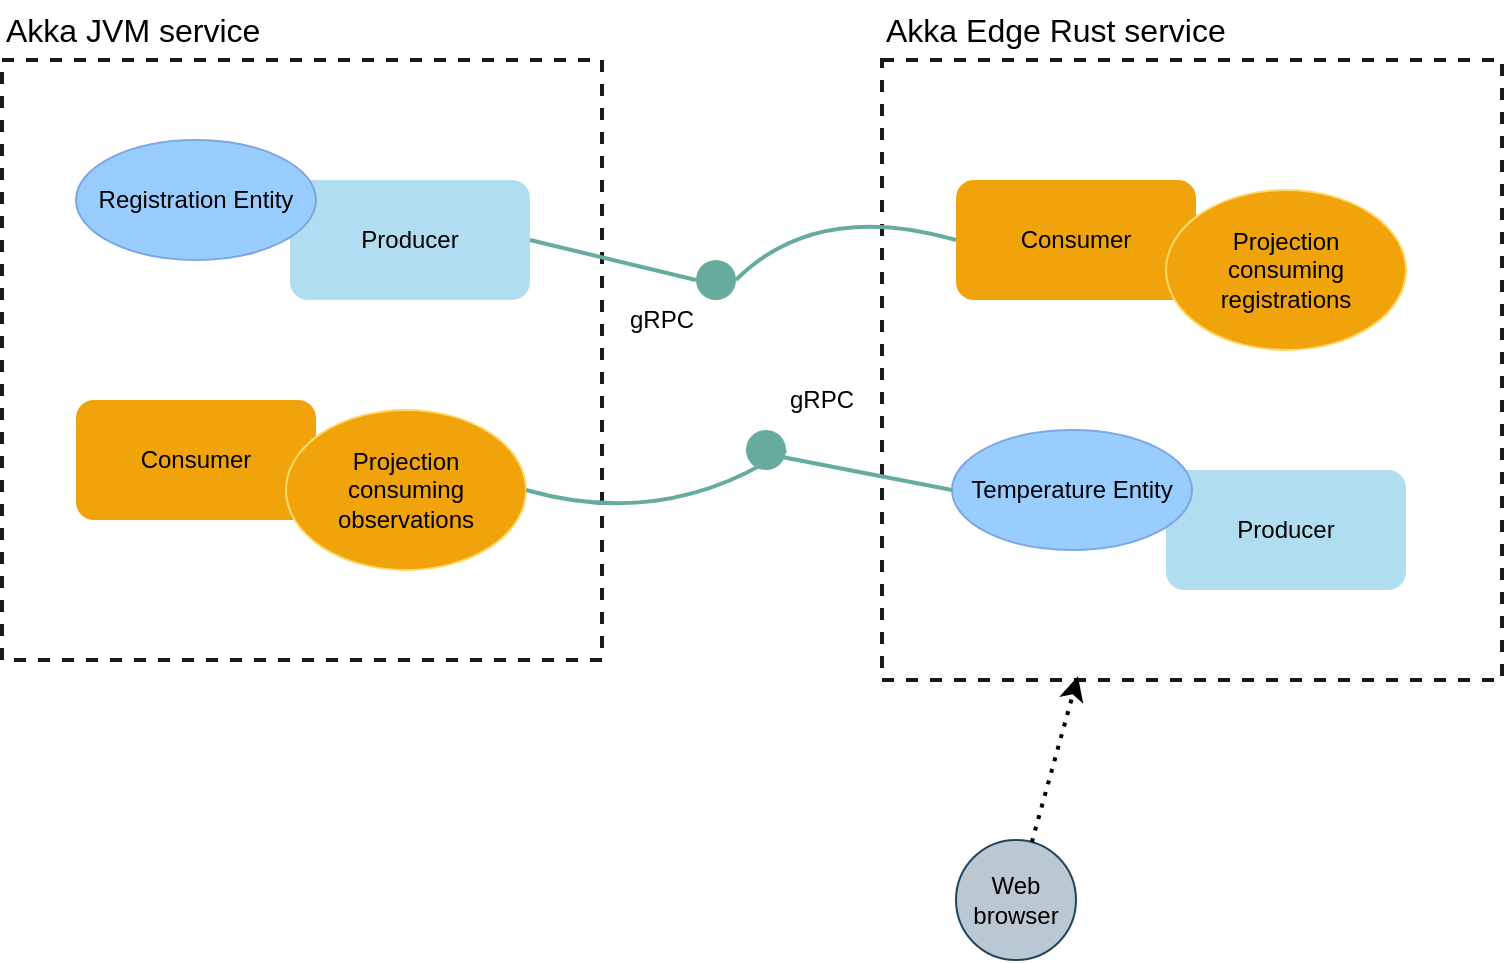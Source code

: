 <mxfile version="22.0.4" type="device">
  <diagram name="Page-1" id="rYqLvfw7g5G31EFbUgKk">
    <mxGraphModel dx="2074" dy="1157" grid="1" gridSize="10" guides="1" tooltips="1" connect="1" arrows="1" fold="1" page="1" pageScale="1" pageWidth="827" pageHeight="1169" math="0" shadow="0">
      <root>
        <mxCell id="0" />
        <mxCell id="1" parent="0" />
        <mxCell id="6kaOl1Tnf8jys5eCi_w6-1" value="" style="whiteSpace=wrap;html=1;aspect=fixed;fillColor=#FFFFFF;strokeColor=#1A1A1A;dashed=1;strokeWidth=2;" vertex="1" parent="1">
          <mxGeometry x="453" y="50" width="310" height="310" as="geometry" />
        </mxCell>
        <mxCell id="6kaOl1Tnf8jys5eCi_w6-2" value="" style="whiteSpace=wrap;html=1;aspect=fixed;fillColor=#FFFFFF;strokeColor=#1A1A1A;dashed=1;strokeWidth=2;" vertex="1" parent="1">
          <mxGeometry x="13" y="50" width="300" height="300" as="geometry" />
        </mxCell>
        <mxCell id="6kaOl1Tnf8jys5eCi_w6-3" value="Producer" style="rounded=1;whiteSpace=wrap;html=1;fillColor=#b1ddf0;strokeColor=none;" vertex="1" parent="1">
          <mxGeometry x="157" y="110" width="120" height="60" as="geometry" />
        </mxCell>
        <mxCell id="6kaOl1Tnf8jys5eCi_w6-10" value="Consumer" style="rounded=1;whiteSpace=wrap;html=1;fillColor=#f0a30a;fontColor=#000000;strokeColor=none;" vertex="1" parent="1">
          <mxGeometry x="490" y="110" width="120" height="60" as="geometry" />
        </mxCell>
        <mxCell id="6kaOl1Tnf8jys5eCi_w6-11" value="" style="endArrow=none;html=1;rounded=0;strokeWidth=2;endFill=0;entryX=0;entryY=0.5;entryDx=0;entryDy=0;exitX=1;exitY=0.5;exitDx=0;exitDy=0;fillColor=#f0a30a;strokeColor=#67AB9F;" edge="1" parent="1" source="6kaOl1Tnf8jys5eCi_w6-3" target="6kaOl1Tnf8jys5eCi_w6-12">
          <mxGeometry width="50" height="50" relative="1" as="geometry">
            <mxPoint x="283" y="-5.504" as="sourcePoint" />
            <mxPoint x="313" y="-5.49" as="targetPoint" />
          </mxGeometry>
        </mxCell>
        <mxCell id="6kaOl1Tnf8jys5eCi_w6-12" value="" style="ellipse;whiteSpace=wrap;html=1;aspect=fixed;fillColor=#67AB9F;strokeColor=none;" vertex="1" parent="1">
          <mxGeometry x="360" y="150" width="20" height="20" as="geometry" />
        </mxCell>
        <mxCell id="6kaOl1Tnf8jys5eCi_w6-13" value="gRPC" style="text;html=1;strokeColor=none;fillColor=none;align=center;verticalAlign=middle;whiteSpace=wrap;rounded=0;" vertex="1" parent="1">
          <mxGeometry x="313" y="165" width="60" height="30" as="geometry" />
        </mxCell>
        <mxCell id="6kaOl1Tnf8jys5eCi_w6-14" value="" style="endArrow=none;html=1;entryX=0;entryY=0.5;entryDx=0;entryDy=0;exitX=1;exitY=0.5;exitDx=0;exitDy=0;strokeWidth=2;curved=1;strokeColor=#67AB9F;fillColor=#f0a30a;" edge="1" parent="1" source="6kaOl1Tnf8jys5eCi_w6-12" target="6kaOl1Tnf8jys5eCi_w6-10">
          <mxGeometry width="50" height="50" relative="1" as="geometry">
            <mxPoint x="373" y="725" as="sourcePoint" />
            <mxPoint x="423" y="675" as="targetPoint" />
            <Array as="points">
              <mxPoint x="420" y="120" />
            </Array>
          </mxGeometry>
        </mxCell>
        <mxCell id="6kaOl1Tnf8jys5eCi_w6-15" value="Registration Entity" style="ellipse;whiteSpace=wrap;html=1;fillColor=#99CCFF;strokeColor=#7EA6E0;fontColor=#000000;" vertex="1" parent="1">
          <mxGeometry x="50" y="90" width="120" height="60" as="geometry" />
        </mxCell>
        <mxCell id="6kaOl1Tnf8jys5eCi_w6-16" value="Projection &lt;br&gt;consuming registrations" style="ellipse;whiteSpace=wrap;html=1;fillColor=#f0a30a;strokeColor=#FFD966;fontColor=#000000;" vertex="1" parent="1">
          <mxGeometry x="595" y="115" width="120" height="80" as="geometry" />
        </mxCell>
        <mxCell id="6kaOl1Tnf8jys5eCi_w6-17" value="Akka JVM service" style="text;html=1;strokeColor=none;fillColor=none;align=left;verticalAlign=middle;whiteSpace=wrap;rounded=0;fontSize=16;" vertex="1" parent="1">
          <mxGeometry x="13" y="20" width="140" height="30" as="geometry" />
        </mxCell>
        <mxCell id="6kaOl1Tnf8jys5eCi_w6-18" value="Akka Edge Rust service" style="text;html=1;strokeColor=none;fillColor=none;align=left;verticalAlign=middle;whiteSpace=wrap;rounded=0;fontSize=16;" vertex="1" parent="1">
          <mxGeometry x="453" y="20" width="187" height="30" as="geometry" />
        </mxCell>
        <mxCell id="6kaOl1Tnf8jys5eCi_w6-34" value="Consumer" style="rounded=1;whiteSpace=wrap;html=1;fillColor=#f0a30a;fontColor=#000000;strokeColor=none;" vertex="1" parent="1">
          <mxGeometry x="50" y="220" width="120" height="60" as="geometry" />
        </mxCell>
        <mxCell id="6kaOl1Tnf8jys5eCi_w6-35" value="Projection &lt;br&gt;consuming observations" style="ellipse;whiteSpace=wrap;html=1;fillColor=#f0a30a;strokeColor=#FFD966;fontColor=#000000;" vertex="1" parent="1">
          <mxGeometry x="155" y="225" width="120" height="80" as="geometry" />
        </mxCell>
        <mxCell id="6kaOl1Tnf8jys5eCi_w6-41" value="Producer" style="rounded=1;whiteSpace=wrap;html=1;fillColor=#b1ddf0;strokeColor=none;" vertex="1" parent="1">
          <mxGeometry x="595" y="255" width="120" height="60" as="geometry" />
        </mxCell>
        <mxCell id="6kaOl1Tnf8jys5eCi_w6-40" value="Temperature Entity" style="ellipse;whiteSpace=wrap;html=1;fillColor=#99CCFF;strokeColor=#7EA6E0;fontColor=#000000;" vertex="1" parent="1">
          <mxGeometry x="488" y="235" width="120" height="60" as="geometry" />
        </mxCell>
        <mxCell id="6kaOl1Tnf8jys5eCi_w6-42" value="" style="endArrow=none;html=1;rounded=0;strokeWidth=2;endFill=0;entryX=0;entryY=0.5;entryDx=0;entryDy=0;exitX=1;exitY=0.5;exitDx=0;exitDy=0;fillColor=#f0a30a;strokeColor=#67AB9F;" edge="1" target="6kaOl1Tnf8jys5eCi_w6-43" parent="1">
          <mxGeometry width="50" height="50" relative="1" as="geometry">
            <mxPoint x="488" y="265" as="sourcePoint" />
            <mxPoint x="452" y="410.49" as="targetPoint" />
          </mxGeometry>
        </mxCell>
        <mxCell id="6kaOl1Tnf8jys5eCi_w6-43" value="" style="ellipse;whiteSpace=wrap;html=1;aspect=fixed;fillColor=#67AB9F;strokeColor=none;" vertex="1" parent="1">
          <mxGeometry x="385" y="235" width="20" height="20" as="geometry" />
        </mxCell>
        <mxCell id="6kaOl1Tnf8jys5eCi_w6-44" value="" style="endArrow=none;html=1;entryX=0;entryY=0.5;entryDx=0;entryDy=0;exitX=1;exitY=0.5;exitDx=0;exitDy=0;strokeWidth=2;curved=1;strokeColor=#67AB9F;fillColor=#f0a30a;" edge="1" source="6kaOl1Tnf8jys5eCi_w6-43" parent="1">
          <mxGeometry width="50" height="50" relative="1" as="geometry">
            <mxPoint x="392" y="-320" as="sourcePoint" />
            <mxPoint x="275" y="265" as="targetPoint" />
            <Array as="points">
              <mxPoint x="345" y="285" />
            </Array>
          </mxGeometry>
        </mxCell>
        <mxCell id="6kaOl1Tnf8jys5eCi_w6-46" value="gRPC" style="text;html=1;strokeColor=none;fillColor=none;align=center;verticalAlign=middle;whiteSpace=wrap;rounded=0;" vertex="1" parent="1">
          <mxGeometry x="393" y="205" width="60" height="30" as="geometry" />
        </mxCell>
        <mxCell id="6kaOl1Tnf8jys5eCi_w6-47" value="Web browser" style="ellipse;whiteSpace=wrap;html=1;aspect=fixed;fillColor=#bac8d3;strokeColor=#23445d;" vertex="1" parent="1">
          <mxGeometry x="490" y="440" width="60" height="60" as="geometry" />
        </mxCell>
        <mxCell id="6kaOl1Tnf8jys5eCi_w6-48" style="rounded=0;orthogonalLoop=1;jettySize=auto;html=1;strokeWidth=2;dashed=1;dashPattern=1 2;entryX=0.316;entryY=0.994;entryDx=0;entryDy=0;entryPerimeter=0;" edge="1" parent="1" source="6kaOl1Tnf8jys5eCi_w6-47" target="6kaOl1Tnf8jys5eCi_w6-1">
          <mxGeometry relative="1" as="geometry">
            <mxPoint x="600" y="490" as="sourcePoint" />
            <mxPoint x="570" y="400" as="targetPoint" />
          </mxGeometry>
        </mxCell>
      </root>
    </mxGraphModel>
  </diagram>
</mxfile>

